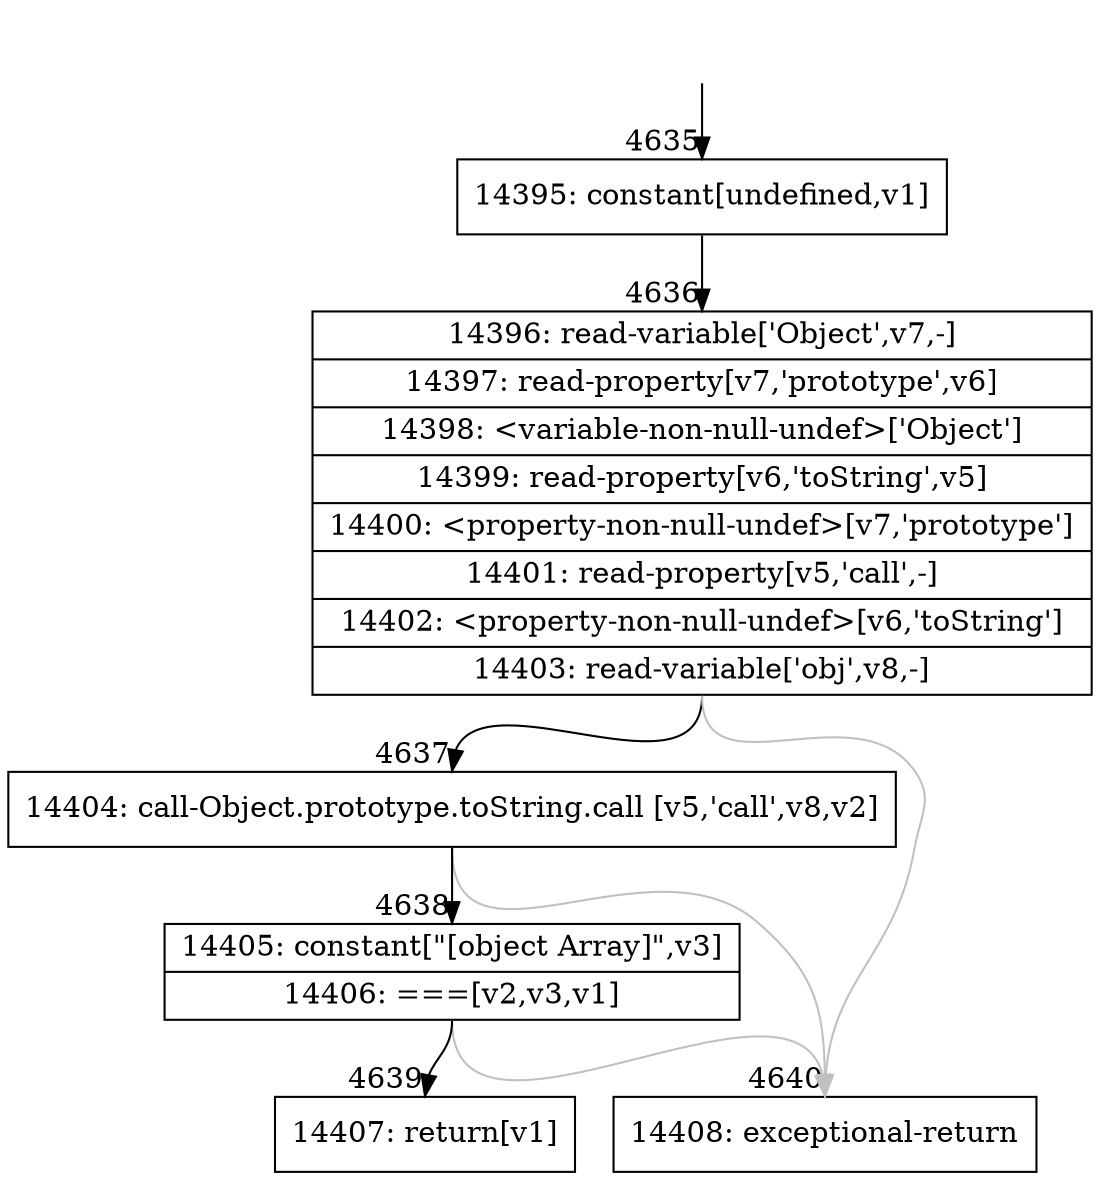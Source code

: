 digraph {
rankdir="TD"
BB_entry284[shape=none,label=""];
BB_entry284 -> BB4635 [tailport=s, headport=n, headlabel="    4635"]
BB4635 [shape=record label="{14395: constant[undefined,v1]}" ] 
BB4635 -> BB4636 [tailport=s, headport=n, headlabel="      4636"]
BB4636 [shape=record label="{14396: read-variable['Object',v7,-]|14397: read-property[v7,'prototype',v6]|14398: \<variable-non-null-undef\>['Object']|14399: read-property[v6,'toString',v5]|14400: \<property-non-null-undef\>[v7,'prototype']|14401: read-property[v5,'call',-]|14402: \<property-non-null-undef\>[v6,'toString']|14403: read-variable['obj',v8,-]}" ] 
BB4636 -> BB4637 [tailport=s, headport=n, headlabel="      4637"]
BB4636 -> BB4640 [tailport=s, headport=n, color=gray, headlabel="      4640"]
BB4637 [shape=record label="{14404: call-Object.prototype.toString.call [v5,'call',v8,v2]}" ] 
BB4637 -> BB4638 [tailport=s, headport=n, headlabel="      4638"]
BB4637 -> BB4640 [tailport=s, headport=n, color=gray]
BB4638 [shape=record label="{14405: constant[\"[object Array]\",v3]|14406: ===[v2,v3,v1]}" ] 
BB4638 -> BB4639 [tailport=s, headport=n, headlabel="      4639"]
BB4638 -> BB4640 [tailport=s, headport=n, color=gray]
BB4639 [shape=record label="{14407: return[v1]}" ] 
BB4640 [shape=record label="{14408: exceptional-return}" ] 
//#$~ 4673
}
